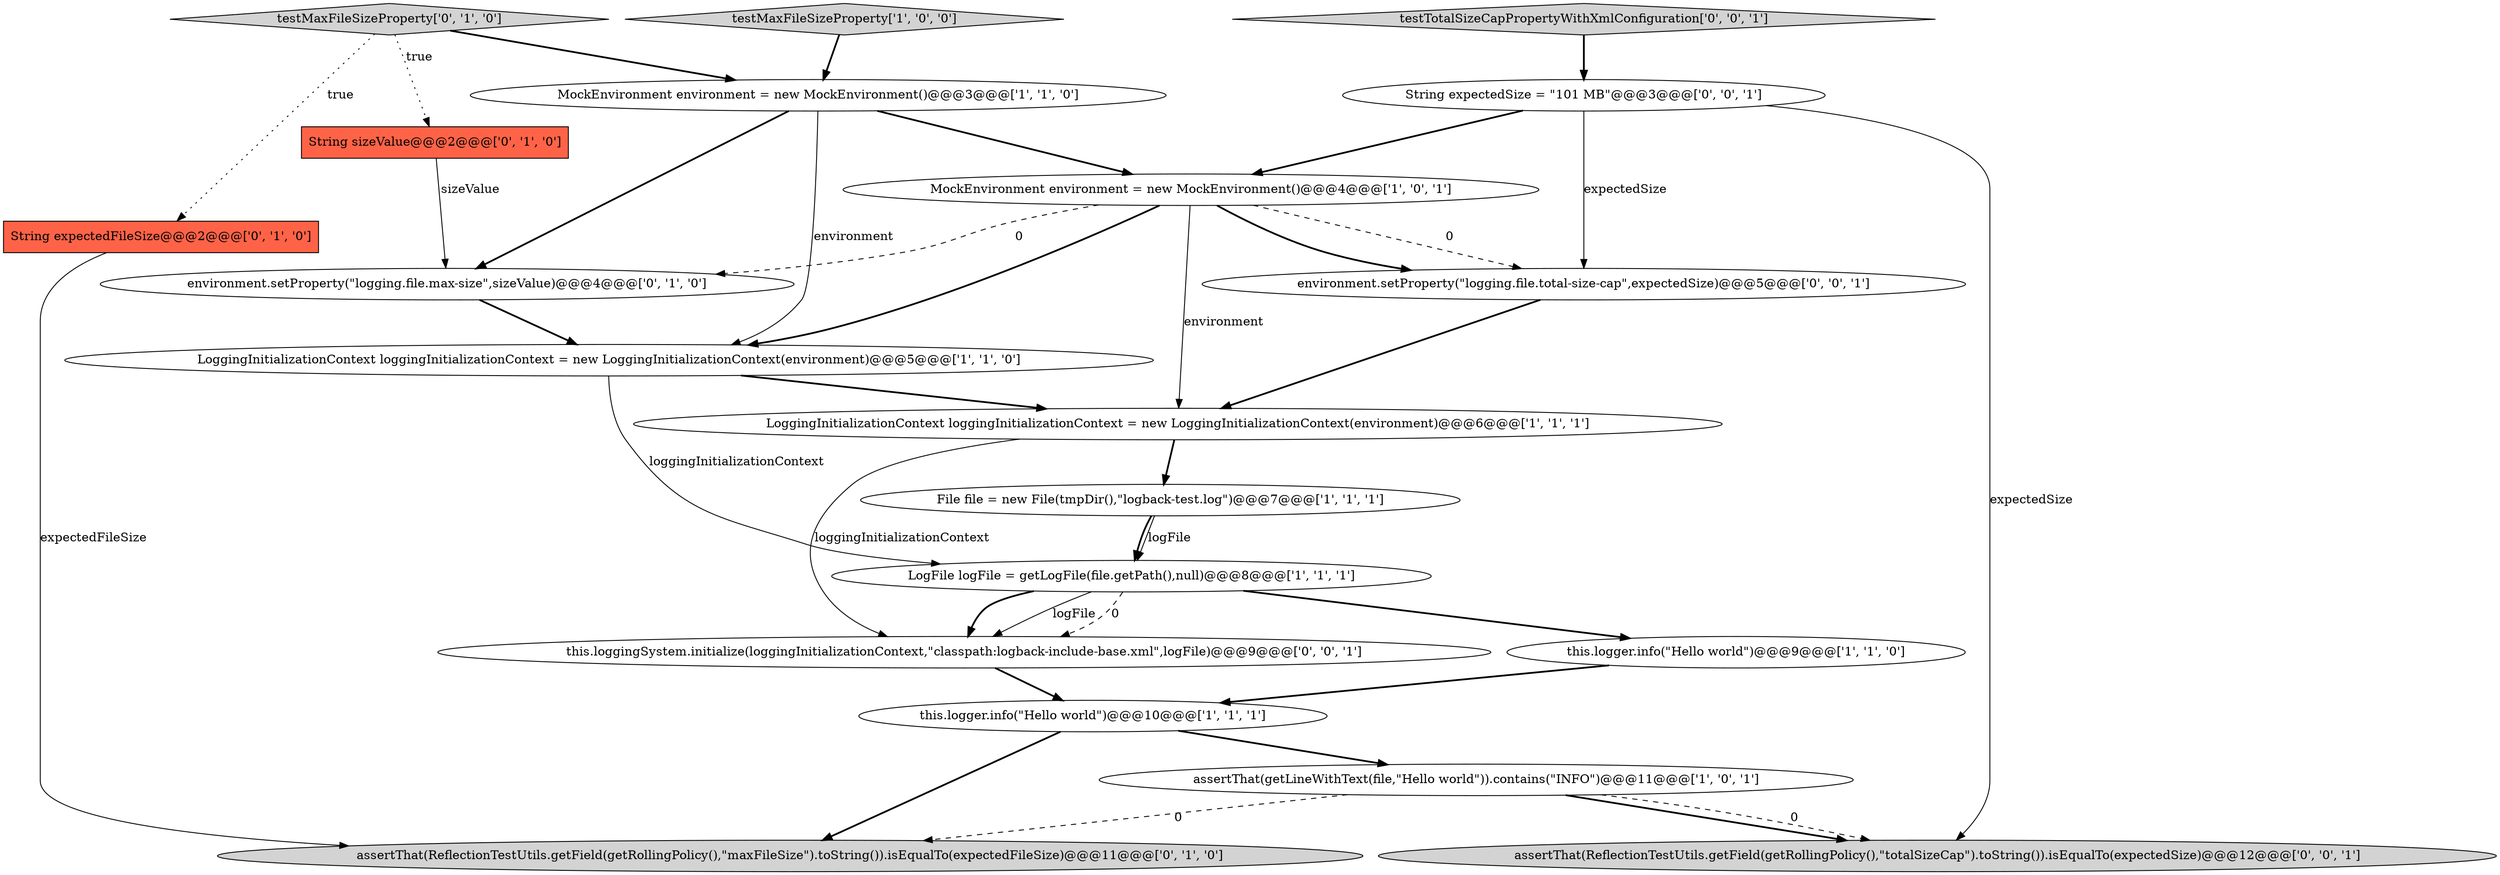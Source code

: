 digraph {
14 [style = filled, label = "testMaxFileSizeProperty['0', '1', '0']", fillcolor = lightgray, shape = diamond image = "AAA0AAABBB2BBB"];
6 [style = filled, label = "assertThat(getLineWithText(file,\"Hello world\")).contains(\"INFO\")@@@11@@@['1', '0', '1']", fillcolor = white, shape = ellipse image = "AAA0AAABBB1BBB"];
10 [style = filled, label = "assertThat(ReflectionTestUtils.getField(getRollingPolicy(),\"maxFileSize\").toString()).isEqualTo(expectedFileSize)@@@11@@@['0', '1', '0']", fillcolor = lightgray, shape = ellipse image = "AAA1AAABBB2BBB"];
17 [style = filled, label = "testTotalSizeCapPropertyWithXmlConfiguration['0', '0', '1']", fillcolor = lightgray, shape = diamond image = "AAA0AAABBB3BBB"];
13 [style = filled, label = "String sizeValue@@@2@@@['0', '1', '0']", fillcolor = tomato, shape = box image = "AAA1AAABBB2BBB"];
3 [style = filled, label = "MockEnvironment environment = new MockEnvironment()@@@4@@@['1', '0', '1']", fillcolor = white, shape = ellipse image = "AAA0AAABBB1BBB"];
7 [style = filled, label = "LoggingInitializationContext loggingInitializationContext = new LoggingInitializationContext(environment)@@@5@@@['1', '1', '0']", fillcolor = white, shape = ellipse image = "AAA0AAABBB1BBB"];
4 [style = filled, label = "testMaxFileSizeProperty['1', '0', '0']", fillcolor = lightgray, shape = diamond image = "AAA0AAABBB1BBB"];
9 [style = filled, label = "LogFile logFile = getLogFile(file.getPath(),null)@@@8@@@['1', '1', '1']", fillcolor = white, shape = ellipse image = "AAA0AAABBB1BBB"];
18 [style = filled, label = "assertThat(ReflectionTestUtils.getField(getRollingPolicy(),\"totalSizeCap\").toString()).isEqualTo(expectedSize)@@@12@@@['0', '0', '1']", fillcolor = lightgray, shape = ellipse image = "AAA0AAABBB3BBB"];
12 [style = filled, label = "environment.setProperty(\"logging.file.max-size\",sizeValue)@@@4@@@['0', '1', '0']", fillcolor = white, shape = ellipse image = "AAA1AAABBB2BBB"];
0 [style = filled, label = "this.logger.info(\"Hello world\")@@@9@@@['1', '1', '0']", fillcolor = white, shape = ellipse image = "AAA0AAABBB1BBB"];
2 [style = filled, label = "this.logger.info(\"Hello world\")@@@10@@@['1', '1', '1']", fillcolor = white, shape = ellipse image = "AAA0AAABBB1BBB"];
19 [style = filled, label = "environment.setProperty(\"logging.file.total-size-cap\",expectedSize)@@@5@@@['0', '0', '1']", fillcolor = white, shape = ellipse image = "AAA0AAABBB3BBB"];
15 [style = filled, label = "this.loggingSystem.initialize(loggingInitializationContext,\"classpath:logback-include-base.xml\",logFile)@@@9@@@['0', '0', '1']", fillcolor = white, shape = ellipse image = "AAA0AAABBB3BBB"];
8 [style = filled, label = "File file = new File(tmpDir(),\"logback-test.log\")@@@7@@@['1', '1', '1']", fillcolor = white, shape = ellipse image = "AAA0AAABBB1BBB"];
5 [style = filled, label = "MockEnvironment environment = new MockEnvironment()@@@3@@@['1', '1', '0']", fillcolor = white, shape = ellipse image = "AAA0AAABBB1BBB"];
1 [style = filled, label = "LoggingInitializationContext loggingInitializationContext = new LoggingInitializationContext(environment)@@@6@@@['1', '1', '1']", fillcolor = white, shape = ellipse image = "AAA0AAABBB1BBB"];
11 [style = filled, label = "String expectedFileSize@@@2@@@['0', '1', '0']", fillcolor = tomato, shape = box image = "AAA0AAABBB2BBB"];
16 [style = filled, label = "String expectedSize = \"101 MB\"@@@3@@@['0', '0', '1']", fillcolor = white, shape = ellipse image = "AAA0AAABBB3BBB"];
14->5 [style = bold, label=""];
3->19 [style = dashed, label="0"];
12->7 [style = bold, label=""];
6->18 [style = bold, label=""];
8->9 [style = bold, label=""];
6->18 [style = dashed, label="0"];
16->19 [style = solid, label="expectedSize"];
19->1 [style = bold, label=""];
11->10 [style = solid, label="expectedFileSize"];
4->5 [style = bold, label=""];
1->8 [style = bold, label=""];
16->18 [style = solid, label="expectedSize"];
9->15 [style = bold, label=""];
9->15 [style = solid, label="logFile"];
2->10 [style = bold, label=""];
9->0 [style = bold, label=""];
3->7 [style = bold, label=""];
15->2 [style = bold, label=""];
1->15 [style = solid, label="loggingInitializationContext"];
14->13 [style = dotted, label="true"];
7->9 [style = solid, label="loggingInitializationContext"];
16->3 [style = bold, label=""];
9->15 [style = dashed, label="0"];
5->7 [style = solid, label="environment"];
3->19 [style = bold, label=""];
13->12 [style = solid, label="sizeValue"];
2->6 [style = bold, label=""];
5->12 [style = bold, label=""];
5->3 [style = bold, label=""];
7->1 [style = bold, label=""];
8->9 [style = solid, label="logFile"];
0->2 [style = bold, label=""];
3->1 [style = solid, label="environment"];
14->11 [style = dotted, label="true"];
6->10 [style = dashed, label="0"];
3->12 [style = dashed, label="0"];
17->16 [style = bold, label=""];
}
